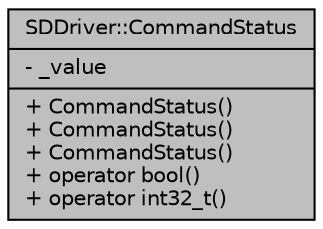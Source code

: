 digraph "SDDriver::CommandStatus"
{
  edge [fontname="Helvetica",fontsize="10",labelfontname="Helvetica",labelfontsize="10"];
  node [fontname="Helvetica",fontsize="10",shape=record];
  Node308 [label="{SDDriver::CommandStatus\n|- _value\l|+ CommandStatus()\l+ CommandStatus()\l+ CommandStatus()\l+ operator bool()\l+ operator int32_t()\l}",height=0.2,width=0.4,color="black", fillcolor="grey75", style="filled", fontcolor="black"];
}
